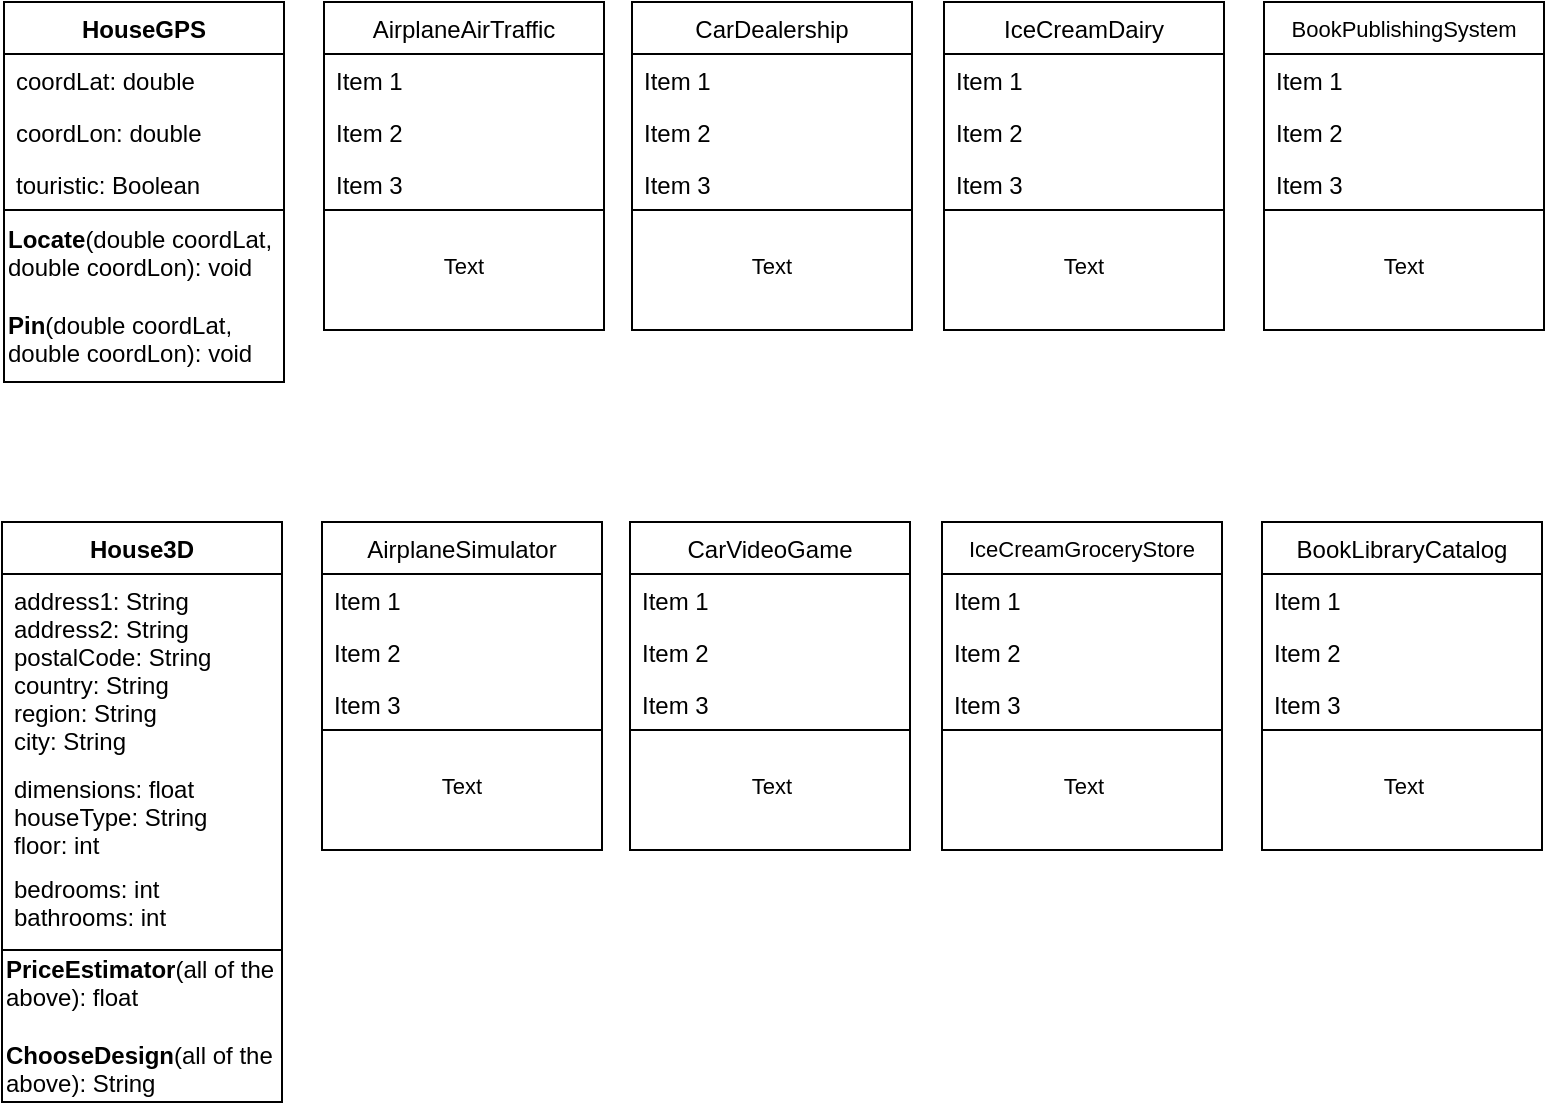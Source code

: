 <mxfile version="13.0.3" type="device"><diagram id="C5RBs43oDa-KdzZeNtuy" name="Page-1"><mxGraphModel dx="543" dy="456" grid="1" gridSize="10" guides="1" tooltips="1" connect="1" arrows="1" fold="1" page="1" pageScale="1" pageWidth="827" pageHeight="1169" math="0" shadow="0"><root><mxCell id="WIyWlLk6GJQsqaUBKTNV-0"/><mxCell id="WIyWlLk6GJQsqaUBKTNV-1" parent="WIyWlLk6GJQsqaUBKTNV-0"/><mxCell id="4cBuytqNQl4m4PydhL2D-40" value="HouseGPS" style="swimlane;fontStyle=1;childLayout=stackLayout;horizontal=1;startSize=26;fillColor=none;horizontalStack=0;resizeParent=1;resizeParentMax=0;resizeLast=0;collapsible=1;marginBottom=0;align=center;" vertex="1" parent="WIyWlLk6GJQsqaUBKTNV-1"><mxGeometry x="30" y="30" width="140" height="104" as="geometry"/></mxCell><mxCell id="4cBuytqNQl4m4PydhL2D-41" value="coordLat: double" style="text;strokeColor=none;fillColor=none;align=left;verticalAlign=top;spacingLeft=4;spacingRight=4;overflow=hidden;rotatable=0;points=[[0,0.5],[1,0.5]];portConstraint=eastwest;" vertex="1" parent="4cBuytqNQl4m4PydhL2D-40"><mxGeometry y="26" width="140" height="26" as="geometry"/></mxCell><mxCell id="4cBuytqNQl4m4PydhL2D-42" value="coordLon: double" style="text;strokeColor=none;fillColor=none;align=left;verticalAlign=top;spacingLeft=4;spacingRight=4;overflow=hidden;rotatable=0;points=[[0,0.5],[1,0.5]];portConstraint=eastwest;" vertex="1" parent="4cBuytqNQl4m4PydhL2D-40"><mxGeometry y="52" width="140" height="26" as="geometry"/></mxCell><mxCell id="4cBuytqNQl4m4PydhL2D-43" value="touristic: Boolean" style="text;strokeColor=none;fillColor=none;align=left;verticalAlign=top;spacingLeft=4;spacingRight=4;overflow=hidden;rotatable=0;points=[[0,0.5],[1,0.5]];portConstraint=eastwest;" vertex="1" parent="4cBuytqNQl4m4PydhL2D-40"><mxGeometry y="78" width="140" height="26" as="geometry"/></mxCell><mxCell id="4cBuytqNQl4m4PydhL2D-52" value="AirplaneAirTraffic" style="swimlane;fontStyle=0;childLayout=stackLayout;horizontal=1;startSize=26;fillColor=none;horizontalStack=0;resizeParent=1;resizeParentMax=0;resizeLast=0;collapsible=1;marginBottom=0;align=center;" vertex="1" parent="WIyWlLk6GJQsqaUBKTNV-1"><mxGeometry x="190" y="30" width="140" height="104" as="geometry"/></mxCell><mxCell id="4cBuytqNQl4m4PydhL2D-53" value="Item 1" style="text;strokeColor=none;fillColor=none;align=left;verticalAlign=top;spacingLeft=4;spacingRight=4;overflow=hidden;rotatable=0;points=[[0,0.5],[1,0.5]];portConstraint=eastwest;" vertex="1" parent="4cBuytqNQl4m4PydhL2D-52"><mxGeometry y="26" width="140" height="26" as="geometry"/></mxCell><mxCell id="4cBuytqNQl4m4PydhL2D-54" value="Item 2" style="text;strokeColor=none;fillColor=none;align=left;verticalAlign=top;spacingLeft=4;spacingRight=4;overflow=hidden;rotatable=0;points=[[0,0.5],[1,0.5]];portConstraint=eastwest;" vertex="1" parent="4cBuytqNQl4m4PydhL2D-52"><mxGeometry y="52" width="140" height="26" as="geometry"/></mxCell><mxCell id="4cBuytqNQl4m4PydhL2D-55" value="Item 3" style="text;strokeColor=none;fillColor=none;align=left;verticalAlign=top;spacingLeft=4;spacingRight=4;overflow=hidden;rotatable=0;points=[[0,0.5],[1,0.5]];portConstraint=eastwest;" vertex="1" parent="4cBuytqNQl4m4PydhL2D-52"><mxGeometry y="78" width="140" height="26" as="geometry"/></mxCell><mxCell id="4cBuytqNQl4m4PydhL2D-56" value="CarDealership" style="swimlane;fontStyle=0;childLayout=stackLayout;horizontal=1;startSize=26;fillColor=none;horizontalStack=0;resizeParent=1;resizeParentMax=0;resizeLast=0;collapsible=1;marginBottom=0;align=center;" vertex="1" parent="WIyWlLk6GJQsqaUBKTNV-1"><mxGeometry x="344" y="30" width="140" height="104" as="geometry"/></mxCell><mxCell id="4cBuytqNQl4m4PydhL2D-57" value="Item 1" style="text;strokeColor=none;fillColor=none;align=left;verticalAlign=top;spacingLeft=4;spacingRight=4;overflow=hidden;rotatable=0;points=[[0,0.5],[1,0.5]];portConstraint=eastwest;" vertex="1" parent="4cBuytqNQl4m4PydhL2D-56"><mxGeometry y="26" width="140" height="26" as="geometry"/></mxCell><mxCell id="4cBuytqNQl4m4PydhL2D-58" value="Item 2" style="text;strokeColor=none;fillColor=none;align=left;verticalAlign=top;spacingLeft=4;spacingRight=4;overflow=hidden;rotatable=0;points=[[0,0.5],[1,0.5]];portConstraint=eastwest;" vertex="1" parent="4cBuytqNQl4m4PydhL2D-56"><mxGeometry y="52" width="140" height="26" as="geometry"/></mxCell><mxCell id="4cBuytqNQl4m4PydhL2D-59" value="Item 3" style="text;strokeColor=none;fillColor=none;align=left;verticalAlign=top;spacingLeft=4;spacingRight=4;overflow=hidden;rotatable=0;points=[[0,0.5],[1,0.5]];portConstraint=eastwest;" vertex="1" parent="4cBuytqNQl4m4PydhL2D-56"><mxGeometry y="78" width="140" height="26" as="geometry"/></mxCell><mxCell id="4cBuytqNQl4m4PydhL2D-60" value="IceCreamDairy" style="swimlane;fontStyle=0;childLayout=stackLayout;horizontal=1;startSize=26;fillColor=none;horizontalStack=0;resizeParent=1;resizeParentMax=0;resizeLast=0;collapsible=1;marginBottom=0;align=center;fontSize=12;" vertex="1" parent="WIyWlLk6GJQsqaUBKTNV-1"><mxGeometry x="500" y="30" width="140" height="104" as="geometry"/></mxCell><mxCell id="4cBuytqNQl4m4PydhL2D-61" value="Item 1" style="text;strokeColor=none;fillColor=none;align=left;verticalAlign=top;spacingLeft=4;spacingRight=4;overflow=hidden;rotatable=0;points=[[0,0.5],[1,0.5]];portConstraint=eastwest;" vertex="1" parent="4cBuytqNQl4m4PydhL2D-60"><mxGeometry y="26" width="140" height="26" as="geometry"/></mxCell><mxCell id="4cBuytqNQl4m4PydhL2D-62" value="Item 2" style="text;strokeColor=none;fillColor=none;align=left;verticalAlign=top;spacingLeft=4;spacingRight=4;overflow=hidden;rotatable=0;points=[[0,0.5],[1,0.5]];portConstraint=eastwest;" vertex="1" parent="4cBuytqNQl4m4PydhL2D-60"><mxGeometry y="52" width="140" height="26" as="geometry"/></mxCell><mxCell id="4cBuytqNQl4m4PydhL2D-63" value="Item 3" style="text;strokeColor=none;fillColor=none;align=left;verticalAlign=top;spacingLeft=4;spacingRight=4;overflow=hidden;rotatable=0;points=[[0,0.5],[1,0.5]];portConstraint=eastwest;" vertex="1" parent="4cBuytqNQl4m4PydhL2D-60"><mxGeometry y="78" width="140" height="26" as="geometry"/></mxCell><mxCell id="4cBuytqNQl4m4PydhL2D-44" value="BookPublishingSystem" style="swimlane;fontStyle=0;childLayout=stackLayout;horizontal=1;startSize=26;fillColor=none;horizontalStack=0;resizeParent=1;resizeParentMax=0;resizeLast=0;collapsible=1;marginBottom=0;align=center;fontSize=11;" vertex="1" parent="WIyWlLk6GJQsqaUBKTNV-1"><mxGeometry x="660" y="30" width="140" height="104" as="geometry"/></mxCell><mxCell id="4cBuytqNQl4m4PydhL2D-45" value="Item 1" style="text;strokeColor=none;fillColor=none;align=left;verticalAlign=top;spacingLeft=4;spacingRight=4;overflow=hidden;rotatable=0;points=[[0,0.5],[1,0.5]];portConstraint=eastwest;" vertex="1" parent="4cBuytqNQl4m4PydhL2D-44"><mxGeometry y="26" width="140" height="26" as="geometry"/></mxCell><mxCell id="4cBuytqNQl4m4PydhL2D-46" value="Item 2" style="text;strokeColor=none;fillColor=none;align=left;verticalAlign=top;spacingLeft=4;spacingRight=4;overflow=hidden;rotatable=0;points=[[0,0.5],[1,0.5]];portConstraint=eastwest;" vertex="1" parent="4cBuytqNQl4m4PydhL2D-44"><mxGeometry y="52" width="140" height="26" as="geometry"/></mxCell><mxCell id="4cBuytqNQl4m4PydhL2D-47" value="Item 3" style="text;strokeColor=none;fillColor=none;align=left;verticalAlign=top;spacingLeft=4;spacingRight=4;overflow=hidden;rotatable=0;points=[[0,0.5],[1,0.5]];portConstraint=eastwest;" vertex="1" parent="4cBuytqNQl4m4PydhL2D-44"><mxGeometry y="78" width="140" height="26" as="geometry"/></mxCell><mxCell id="4cBuytqNQl4m4PydhL2D-64" value="House3D" style="swimlane;fontStyle=1;childLayout=stackLayout;horizontal=1;startSize=26;fillColor=none;horizontalStack=0;resizeParent=1;resizeParentMax=0;resizeLast=0;collapsible=1;marginBottom=0;align=center;" vertex="1" parent="WIyWlLk6GJQsqaUBKTNV-1"><mxGeometry x="29" y="290" width="140" height="214" as="geometry"/></mxCell><mxCell id="4cBuytqNQl4m4PydhL2D-65" value="address1: String&#xA;address2: String&#xA;postalCode: String&#xA;country: String&#xA;region: String&#xA;city: String&#xA;" style="text;strokeColor=none;fillColor=none;align=left;verticalAlign=top;spacingLeft=4;spacingRight=4;overflow=hidden;rotatable=0;points=[[0,0.5],[1,0.5]];portConstraint=eastwest;" vertex="1" parent="4cBuytqNQl4m4PydhL2D-64"><mxGeometry y="26" width="140" height="94" as="geometry"/></mxCell><mxCell id="4cBuytqNQl4m4PydhL2D-66" value="dimensions: float&#xA;houseType: String&#xA;floor: int&#xA;" style="text;strokeColor=none;fillColor=none;align=left;verticalAlign=top;spacingLeft=4;spacingRight=4;overflow=hidden;rotatable=0;points=[[0,0.5],[1,0.5]];portConstraint=eastwest;" vertex="1" parent="4cBuytqNQl4m4PydhL2D-64"><mxGeometry y="120" width="140" height="50" as="geometry"/></mxCell><mxCell id="4cBuytqNQl4m4PydhL2D-67" value="bedrooms: int&#xA;bathrooms: int&#xA;" style="text;strokeColor=none;fillColor=none;align=left;verticalAlign=top;spacingLeft=4;spacingRight=4;overflow=hidden;rotatable=0;points=[[0,0.5],[1,0.5]];portConstraint=eastwest;" vertex="1" parent="4cBuytqNQl4m4PydhL2D-64"><mxGeometry y="170" width="140" height="44" as="geometry"/></mxCell><mxCell id="4cBuytqNQl4m4PydhL2D-68" value="AirplaneSimulator" style="swimlane;fontStyle=0;childLayout=stackLayout;horizontal=1;startSize=26;fillColor=none;horizontalStack=0;resizeParent=1;resizeParentMax=0;resizeLast=0;collapsible=1;marginBottom=0;align=center;" vertex="1" parent="WIyWlLk6GJQsqaUBKTNV-1"><mxGeometry x="189" y="290" width="140" height="104" as="geometry"/></mxCell><mxCell id="4cBuytqNQl4m4PydhL2D-69" value="Item 1" style="text;strokeColor=none;fillColor=none;align=left;verticalAlign=top;spacingLeft=4;spacingRight=4;overflow=hidden;rotatable=0;points=[[0,0.5],[1,0.5]];portConstraint=eastwest;" vertex="1" parent="4cBuytqNQl4m4PydhL2D-68"><mxGeometry y="26" width="140" height="26" as="geometry"/></mxCell><mxCell id="4cBuytqNQl4m4PydhL2D-70" value="Item 2" style="text;strokeColor=none;fillColor=none;align=left;verticalAlign=top;spacingLeft=4;spacingRight=4;overflow=hidden;rotatable=0;points=[[0,0.5],[1,0.5]];portConstraint=eastwest;" vertex="1" parent="4cBuytqNQl4m4PydhL2D-68"><mxGeometry y="52" width="140" height="26" as="geometry"/></mxCell><mxCell id="4cBuytqNQl4m4PydhL2D-71" value="Item 3" style="text;strokeColor=none;fillColor=none;align=left;verticalAlign=top;spacingLeft=4;spacingRight=4;overflow=hidden;rotatable=0;points=[[0,0.5],[1,0.5]];portConstraint=eastwest;" vertex="1" parent="4cBuytqNQl4m4PydhL2D-68"><mxGeometry y="78" width="140" height="26" as="geometry"/></mxCell><mxCell id="4cBuytqNQl4m4PydhL2D-72" value="CarVideoGame" style="swimlane;fontStyle=0;childLayout=stackLayout;horizontal=1;startSize=26;fillColor=none;horizontalStack=0;resizeParent=1;resizeParentMax=0;resizeLast=0;collapsible=1;marginBottom=0;align=center;" vertex="1" parent="WIyWlLk6GJQsqaUBKTNV-1"><mxGeometry x="343" y="290" width="140" height="104" as="geometry"/></mxCell><mxCell id="4cBuytqNQl4m4PydhL2D-73" value="Item 1" style="text;strokeColor=none;fillColor=none;align=left;verticalAlign=top;spacingLeft=4;spacingRight=4;overflow=hidden;rotatable=0;points=[[0,0.5],[1,0.5]];portConstraint=eastwest;" vertex="1" parent="4cBuytqNQl4m4PydhL2D-72"><mxGeometry y="26" width="140" height="26" as="geometry"/></mxCell><mxCell id="4cBuytqNQl4m4PydhL2D-74" value="Item 2" style="text;strokeColor=none;fillColor=none;align=left;verticalAlign=top;spacingLeft=4;spacingRight=4;overflow=hidden;rotatable=0;points=[[0,0.5],[1,0.5]];portConstraint=eastwest;" vertex="1" parent="4cBuytqNQl4m4PydhL2D-72"><mxGeometry y="52" width="140" height="26" as="geometry"/></mxCell><mxCell id="4cBuytqNQl4m4PydhL2D-75" value="Item 3" style="text;strokeColor=none;fillColor=none;align=left;verticalAlign=top;spacingLeft=4;spacingRight=4;overflow=hidden;rotatable=0;points=[[0,0.5],[1,0.5]];portConstraint=eastwest;" vertex="1" parent="4cBuytqNQl4m4PydhL2D-72"><mxGeometry y="78" width="140" height="26" as="geometry"/></mxCell><mxCell id="4cBuytqNQl4m4PydhL2D-76" value="IceCreamGroceryStore" style="swimlane;fontStyle=0;childLayout=stackLayout;horizontal=1;startSize=26;fillColor=none;horizontalStack=0;resizeParent=1;resizeParentMax=0;resizeLast=0;collapsible=1;marginBottom=0;align=center;fontSize=11;" vertex="1" parent="WIyWlLk6GJQsqaUBKTNV-1"><mxGeometry x="499" y="290" width="140" height="104" as="geometry"/></mxCell><mxCell id="4cBuytqNQl4m4PydhL2D-77" value="Item 1" style="text;strokeColor=none;fillColor=none;align=left;verticalAlign=top;spacingLeft=4;spacingRight=4;overflow=hidden;rotatable=0;points=[[0,0.5],[1,0.5]];portConstraint=eastwest;" vertex="1" parent="4cBuytqNQl4m4PydhL2D-76"><mxGeometry y="26" width="140" height="26" as="geometry"/></mxCell><mxCell id="4cBuytqNQl4m4PydhL2D-78" value="Item 2" style="text;strokeColor=none;fillColor=none;align=left;verticalAlign=top;spacingLeft=4;spacingRight=4;overflow=hidden;rotatable=0;points=[[0,0.5],[1,0.5]];portConstraint=eastwest;" vertex="1" parent="4cBuytqNQl4m4PydhL2D-76"><mxGeometry y="52" width="140" height="26" as="geometry"/></mxCell><mxCell id="4cBuytqNQl4m4PydhL2D-79" value="Item 3" style="text;strokeColor=none;fillColor=none;align=left;verticalAlign=top;spacingLeft=4;spacingRight=4;overflow=hidden;rotatable=0;points=[[0,0.5],[1,0.5]];portConstraint=eastwest;" vertex="1" parent="4cBuytqNQl4m4PydhL2D-76"><mxGeometry y="78" width="140" height="26" as="geometry"/></mxCell><mxCell id="4cBuytqNQl4m4PydhL2D-80" value="BookLibraryCatalog" style="swimlane;fontStyle=0;childLayout=stackLayout;horizontal=1;startSize=26;fillColor=none;horizontalStack=0;resizeParent=1;resizeParentMax=0;resizeLast=0;collapsible=1;marginBottom=0;align=center;" vertex="1" parent="WIyWlLk6GJQsqaUBKTNV-1"><mxGeometry x="659" y="290" width="140" height="104" as="geometry"/></mxCell><mxCell id="4cBuytqNQl4m4PydhL2D-81" value="Item 1" style="text;strokeColor=none;fillColor=none;align=left;verticalAlign=top;spacingLeft=4;spacingRight=4;overflow=hidden;rotatable=0;points=[[0,0.5],[1,0.5]];portConstraint=eastwest;" vertex="1" parent="4cBuytqNQl4m4PydhL2D-80"><mxGeometry y="26" width="140" height="26" as="geometry"/></mxCell><mxCell id="4cBuytqNQl4m4PydhL2D-82" value="Item 2" style="text;strokeColor=none;fillColor=none;align=left;verticalAlign=top;spacingLeft=4;spacingRight=4;overflow=hidden;rotatable=0;points=[[0,0.5],[1,0.5]];portConstraint=eastwest;" vertex="1" parent="4cBuytqNQl4m4PydhL2D-80"><mxGeometry y="52" width="140" height="26" as="geometry"/></mxCell><mxCell id="4cBuytqNQl4m4PydhL2D-83" value="Item 3" style="text;strokeColor=none;fillColor=none;align=left;verticalAlign=top;spacingLeft=4;spacingRight=4;overflow=hidden;rotatable=0;points=[[0,0.5],[1,0.5]];portConstraint=eastwest;" vertex="1" parent="4cBuytqNQl4m4PydhL2D-80"><mxGeometry y="78" width="140" height="26" as="geometry"/></mxCell><mxCell id="4cBuytqNQl4m4PydhL2D-88" value="&lt;div align=&quot;left&quot;&gt;&lt;b&gt;Locate&lt;/b&gt;(double coordLat, double coordLon): void&lt;/div&gt;&lt;div align=&quot;left&quot;&gt;&lt;br&gt;&lt;/div&gt;&lt;div align=&quot;left&quot;&gt;&lt;b&gt;Pin&lt;/b&gt;(double coordLat, double coordLon): void&lt;br&gt;&lt;/div&gt;" style="rounded=0;whiteSpace=wrap;html=1;align=left;" vertex="1" parent="WIyWlLk6GJQsqaUBKTNV-1"><mxGeometry x="30" y="134" width="140" height="86" as="geometry"/></mxCell><mxCell id="4cBuytqNQl4m4PydhL2D-113" value="" style="rounded=0;whiteSpace=wrap;html=1;align=left;" vertex="1" parent="WIyWlLk6GJQsqaUBKTNV-1"><mxGeometry x="190" y="134" width="140" height="60" as="geometry"/></mxCell><mxCell id="4cBuytqNQl4m4PydhL2D-114" value="" style="rounded=0;whiteSpace=wrap;html=1;align=left;" vertex="1" parent="WIyWlLk6GJQsqaUBKTNV-1"><mxGeometry x="344" y="134" width="140" height="60" as="geometry"/></mxCell><mxCell id="4cBuytqNQl4m4PydhL2D-115" value="" style="rounded=0;whiteSpace=wrap;html=1;align=left;" vertex="1" parent="WIyWlLk6GJQsqaUBKTNV-1"><mxGeometry x="500" y="134" width="140" height="60" as="geometry"/></mxCell><mxCell id="4cBuytqNQl4m4PydhL2D-116" value="" style="rounded=0;whiteSpace=wrap;html=1;align=left;" vertex="1" parent="WIyWlLk6GJQsqaUBKTNV-1"><mxGeometry x="660" y="134" width="140" height="60" as="geometry"/></mxCell><mxCell id="4cBuytqNQl4m4PydhL2D-117" value="&lt;div&gt;&lt;b&gt;PriceEstimator&lt;/b&gt;(all of the above): float&lt;/div&gt;&lt;div&gt;&lt;br&gt;&lt;/div&gt;&lt;b&gt;ChooseDesign&lt;/b&gt;(all of the above): String" style="rounded=0;whiteSpace=wrap;html=1;align=left;" vertex="1" parent="WIyWlLk6GJQsqaUBKTNV-1"><mxGeometry x="29" y="504" width="140" height="76" as="geometry"/></mxCell><mxCell id="4cBuytqNQl4m4PydhL2D-118" value="" style="rounded=0;whiteSpace=wrap;html=1;align=left;" vertex="1" parent="WIyWlLk6GJQsqaUBKTNV-1"><mxGeometry x="189" y="394" width="140" height="60" as="geometry"/></mxCell><mxCell id="4cBuytqNQl4m4PydhL2D-119" value="" style="rounded=0;whiteSpace=wrap;html=1;align=left;" vertex="1" parent="WIyWlLk6GJQsqaUBKTNV-1"><mxGeometry x="343" y="394" width="140" height="60" as="geometry"/></mxCell><mxCell id="4cBuytqNQl4m4PydhL2D-120" value="" style="rounded=0;whiteSpace=wrap;html=1;align=left;" vertex="1" parent="WIyWlLk6GJQsqaUBKTNV-1"><mxGeometry x="499" y="394" width="140" height="60" as="geometry"/></mxCell><mxCell id="4cBuytqNQl4m4PydhL2D-121" value="" style="rounded=0;whiteSpace=wrap;html=1;align=left;" vertex="1" parent="WIyWlLk6GJQsqaUBKTNV-1"><mxGeometry x="659" y="394" width="140" height="60" as="geometry"/></mxCell><mxCell id="4cBuytqNQl4m4PydhL2D-130" value="Text" style="text;html=1;strokeColor=none;fillColor=none;align=center;verticalAlign=middle;whiteSpace=wrap;rounded=0;fontSize=11;" vertex="1" parent="WIyWlLk6GJQsqaUBKTNV-1"><mxGeometry x="190" y="134" width="140" height="56" as="geometry"/></mxCell><mxCell id="4cBuytqNQl4m4PydhL2D-131" value="Text" style="text;html=1;strokeColor=none;fillColor=none;align=center;verticalAlign=middle;whiteSpace=wrap;rounded=0;fontSize=11;" vertex="1" parent="WIyWlLk6GJQsqaUBKTNV-1"><mxGeometry x="189" y="394" width="140" height="56" as="geometry"/></mxCell><mxCell id="4cBuytqNQl4m4PydhL2D-132" value="Text" style="text;html=1;strokeColor=none;fillColor=none;align=center;verticalAlign=middle;whiteSpace=wrap;rounded=0;fontSize=11;" vertex="1" parent="WIyWlLk6GJQsqaUBKTNV-1"><mxGeometry x="344" y="134" width="140" height="56" as="geometry"/></mxCell><mxCell id="4cBuytqNQl4m4PydhL2D-133" value="Text" style="text;html=1;strokeColor=none;fillColor=none;align=center;verticalAlign=middle;whiteSpace=wrap;rounded=0;fontSize=11;" vertex="1" parent="WIyWlLk6GJQsqaUBKTNV-1"><mxGeometry x="344" y="394" width="140" height="56" as="geometry"/></mxCell><mxCell id="4cBuytqNQl4m4PydhL2D-134" value="Text" style="text;html=1;strokeColor=none;fillColor=none;align=center;verticalAlign=middle;whiteSpace=wrap;rounded=0;fontSize=11;" vertex="1" parent="WIyWlLk6GJQsqaUBKTNV-1"><mxGeometry x="660" y="134" width="140" height="56" as="geometry"/></mxCell><mxCell id="4cBuytqNQl4m4PydhL2D-135" value="Text" style="text;html=1;strokeColor=none;fillColor=none;align=center;verticalAlign=middle;whiteSpace=wrap;rounded=0;fontSize=11;" vertex="1" parent="WIyWlLk6GJQsqaUBKTNV-1"><mxGeometry x="500" y="134" width="140" height="56" as="geometry"/></mxCell><mxCell id="4cBuytqNQl4m4PydhL2D-136" value="Text" style="text;html=1;strokeColor=none;fillColor=none;align=center;verticalAlign=middle;whiteSpace=wrap;rounded=0;fontSize=11;" vertex="1" parent="WIyWlLk6GJQsqaUBKTNV-1"><mxGeometry x="500" y="394" width="140" height="56" as="geometry"/></mxCell><mxCell id="4cBuytqNQl4m4PydhL2D-137" value="Text" style="text;html=1;strokeColor=none;fillColor=none;align=center;verticalAlign=middle;whiteSpace=wrap;rounded=0;fontSize=11;" vertex="1" parent="WIyWlLk6GJQsqaUBKTNV-1"><mxGeometry x="660" y="394" width="140" height="56" as="geometry"/></mxCell></root></mxGraphModel></diagram></mxfile>
